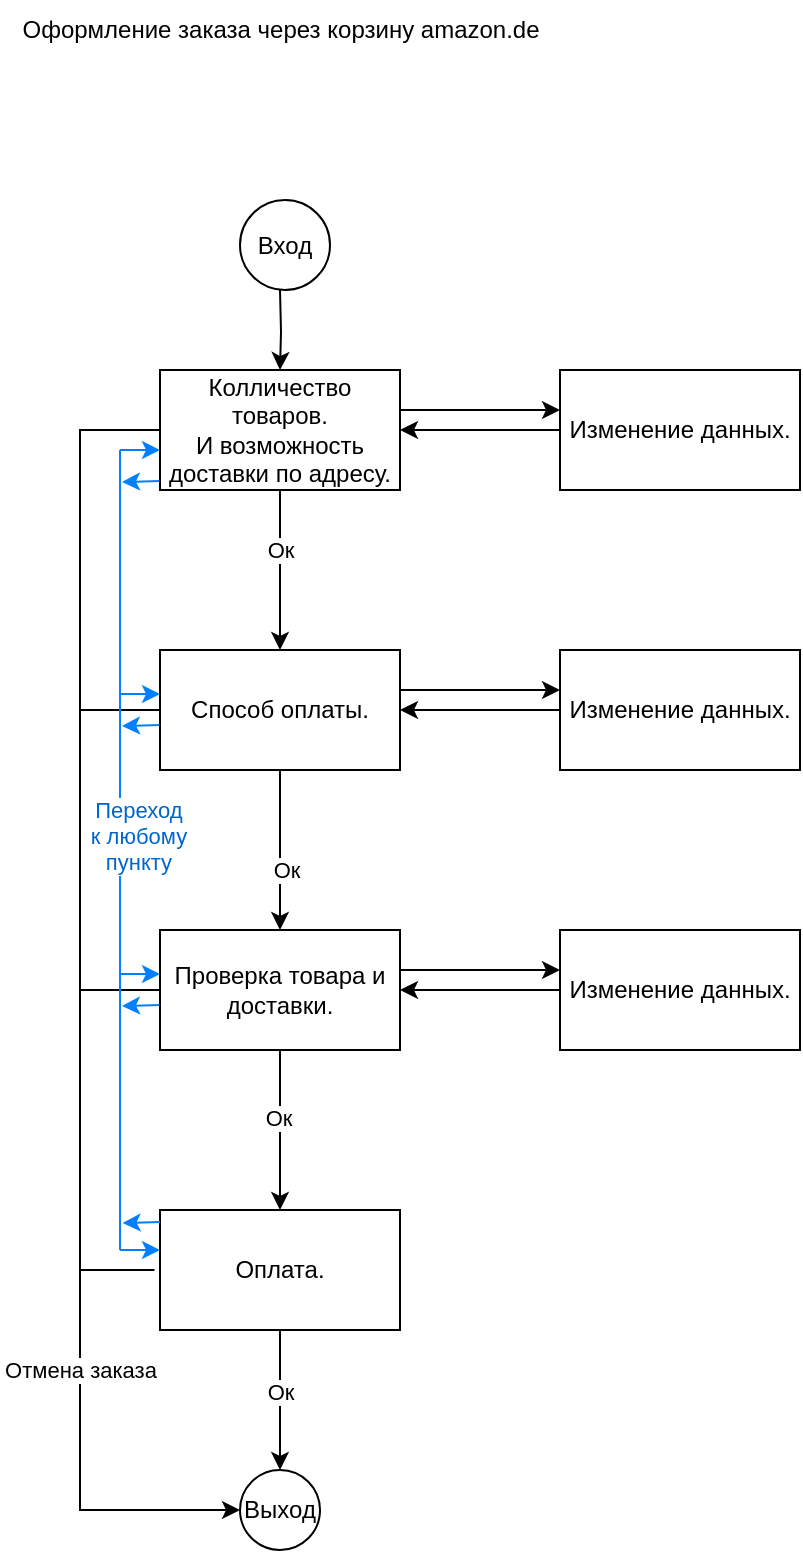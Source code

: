 <mxfile version="20.8.10" type="google"><diagram name="Seite-1" id="2DoYtKeow-eO3YGep6I1"><mxGraphModel dx="1194" dy="734" grid="1" gridSize="10" guides="1" tooltips="1" connect="1" arrows="1" fold="1" page="1" pageScale="1" pageWidth="827" pageHeight="1169" math="0" shadow="0"><root><mxCell id="0"/><mxCell id="1" parent="0"/><mxCell id="u92x2jQ8WawHdj8C5JYZ-5" value="" style="edgeStyle=orthogonalEdgeStyle;rounded=0;orthogonalLoop=1;jettySize=auto;html=1;" parent="1" target="u92x2jQ8WawHdj8C5JYZ-2" edge="1"><mxGeometry relative="1" as="geometry"><mxPoint x="300" y="160" as="sourcePoint"/></mxGeometry></mxCell><mxCell id="u92x2jQ8WawHdj8C5JYZ-4" value="" style="edgeStyle=orthogonalEdgeStyle;rounded=0;orthogonalLoop=1;jettySize=auto;html=1;" parent="1" source="u92x2jQ8WawHdj8C5JYZ-2" target="u92x2jQ8WawHdj8C5JYZ-3" edge="1"><mxGeometry relative="1" as="geometry"/></mxCell><mxCell id="u92x2jQ8WawHdj8C5JYZ-14" value="Ок" style="edgeLabel;html=1;align=center;verticalAlign=middle;resizable=0;points=[];" parent="u92x2jQ8WawHdj8C5JYZ-4" vertex="1" connectable="0"><mxGeometry x="-0.25" relative="1" as="geometry"><mxPoint as="offset"/></mxGeometry></mxCell><mxCell id="u92x2jQ8WawHdj8C5JYZ-19" value="" style="edgeStyle=orthogonalEdgeStyle;rounded=0;orthogonalLoop=1;jettySize=auto;html=1;" parent="1" edge="1"><mxGeometry relative="1" as="geometry"><mxPoint x="360.0" y="220" as="sourcePoint"/><mxPoint x="440" y="220" as="targetPoint"/></mxGeometry></mxCell><mxCell id="u92x2jQ8WawHdj8C5JYZ-2" value="Колличество товаров.&lt;br&gt;И возможность доставки по адресу." style="whiteSpace=wrap;html=1;" parent="1" vertex="1"><mxGeometry x="240" y="200" width="120" height="60" as="geometry"/></mxCell><mxCell id="u92x2jQ8WawHdj8C5JYZ-7" value="" style="edgeStyle=orthogonalEdgeStyle;rounded=0;orthogonalLoop=1;jettySize=auto;html=1;" parent="1" source="u92x2jQ8WawHdj8C5JYZ-3" target="u92x2jQ8WawHdj8C5JYZ-6" edge="1"><mxGeometry relative="1" as="geometry"><Array as="points"><mxPoint x="300" y="440"/><mxPoint x="300" y="440"/></Array></mxGeometry></mxCell><mxCell id="u92x2jQ8WawHdj8C5JYZ-15" value="Ок" style="edgeLabel;html=1;align=center;verticalAlign=middle;resizable=0;points=[];" parent="u92x2jQ8WawHdj8C5JYZ-7" vertex="1" connectable="0"><mxGeometry x="0.25" y="3" relative="1" as="geometry"><mxPoint as="offset"/></mxGeometry></mxCell><mxCell id="u92x2jQ8WawHdj8C5JYZ-3" value="Способ оплаты." style="whiteSpace=wrap;html=1;" parent="1" vertex="1"><mxGeometry x="240" y="340" width="120" height="60" as="geometry"/></mxCell><mxCell id="u92x2jQ8WawHdj8C5JYZ-11" value="" style="edgeStyle=orthogonalEdgeStyle;rounded=0;orthogonalLoop=1;jettySize=auto;html=1;" parent="1" source="u92x2jQ8WawHdj8C5JYZ-6" target="u92x2jQ8WawHdj8C5JYZ-10" edge="1"><mxGeometry relative="1" as="geometry"><Array as="points"><mxPoint x="300" y="580"/><mxPoint x="300" y="580"/></Array></mxGeometry></mxCell><mxCell id="u92x2jQ8WawHdj8C5JYZ-16" value="Ок" style="edgeLabel;html=1;align=center;verticalAlign=middle;resizable=0;points=[];" parent="u92x2jQ8WawHdj8C5JYZ-11" vertex="1" connectable="0"><mxGeometry x="-0.156" y="-1" relative="1" as="geometry"><mxPoint as="offset"/></mxGeometry></mxCell><mxCell id="u92x2jQ8WawHdj8C5JYZ-6" value="Проверка товара и доставки." style="whiteSpace=wrap;html=1;" parent="1" vertex="1"><mxGeometry x="240" y="480" width="120" height="60" as="geometry"/></mxCell><mxCell id="u92x2jQ8WawHdj8C5JYZ-8" value="Вход" style="ellipse;whiteSpace=wrap;html=1;aspect=fixed;" parent="1" vertex="1"><mxGeometry x="280" y="115" width="45" height="45" as="geometry"/></mxCell><mxCell id="u92x2jQ8WawHdj8C5JYZ-9" value="Оформление заказа через корзину&amp;nbsp;amazon.de" style="text;html=1;align=center;verticalAlign=middle;resizable=0;points=[];autosize=1;strokeColor=none;fillColor=none;" parent="1" vertex="1"><mxGeometry x="160" y="15" width="280" height="30" as="geometry"/></mxCell><mxCell id="u92x2jQ8WawHdj8C5JYZ-13" value="" style="edgeStyle=orthogonalEdgeStyle;rounded=0;orthogonalLoop=1;jettySize=auto;html=1;" parent="1" source="u92x2jQ8WawHdj8C5JYZ-10" target="u92x2jQ8WawHdj8C5JYZ-12" edge="1"><mxGeometry relative="1" as="geometry"/></mxCell><mxCell id="u92x2jQ8WawHdj8C5JYZ-17" value="Ок" style="edgeLabel;html=1;align=center;verticalAlign=middle;resizable=0;points=[];" parent="u92x2jQ8WawHdj8C5JYZ-13" vertex="1" connectable="0"><mxGeometry x="-0.122" relative="1" as="geometry"><mxPoint as="offset"/></mxGeometry></mxCell><mxCell id="u92x2jQ8WawHdj8C5JYZ-10" value="Оплата." style="whiteSpace=wrap;html=1;" parent="1" vertex="1"><mxGeometry x="240" y="620" width="120" height="60" as="geometry"/></mxCell><mxCell id="u92x2jQ8WawHdj8C5JYZ-12" value="Выход" style="ellipse;whiteSpace=wrap;html=1;" parent="1" vertex="1"><mxGeometry x="280" y="750" width="40" height="40" as="geometry"/></mxCell><mxCell id="u92x2jQ8WawHdj8C5JYZ-20" value="" style="edgeStyle=orthogonalEdgeStyle;rounded=0;orthogonalLoop=1;jettySize=auto;html=1;" parent="1" source="u92x2jQ8WawHdj8C5JYZ-18" target="u92x2jQ8WawHdj8C5JYZ-2" edge="1"><mxGeometry relative="1" as="geometry"/></mxCell><mxCell id="u92x2jQ8WawHdj8C5JYZ-18" value="Изменение данных." style="whiteSpace=wrap;html=1;" parent="1" vertex="1"><mxGeometry x="440" y="200" width="120" height="60" as="geometry"/></mxCell><mxCell id="u92x2jQ8WawHdj8C5JYZ-21" value="" style="edgeStyle=orthogonalEdgeStyle;rounded=0;orthogonalLoop=1;jettySize=auto;html=1;" parent="1" edge="1"><mxGeometry relative="1" as="geometry"><mxPoint x="360.0" y="360" as="sourcePoint"/><mxPoint x="440" y="360" as="targetPoint"/></mxGeometry></mxCell><mxCell id="u92x2jQ8WawHdj8C5JYZ-22" value="" style="edgeStyle=orthogonalEdgeStyle;rounded=0;orthogonalLoop=1;jettySize=auto;html=1;" parent="1" source="u92x2jQ8WawHdj8C5JYZ-23" edge="1"><mxGeometry relative="1" as="geometry"><mxPoint x="360" y="370" as="targetPoint"/></mxGeometry></mxCell><mxCell id="u92x2jQ8WawHdj8C5JYZ-23" value="Изменение данных." style="whiteSpace=wrap;html=1;" parent="1" vertex="1"><mxGeometry x="440" y="340" width="120" height="60" as="geometry"/></mxCell><mxCell id="u92x2jQ8WawHdj8C5JYZ-24" value="" style="edgeStyle=orthogonalEdgeStyle;rounded=0;orthogonalLoop=1;jettySize=auto;html=1;" parent="1" edge="1"><mxGeometry relative="1" as="geometry"><mxPoint x="360.0" y="500" as="sourcePoint"/><mxPoint x="440" y="500" as="targetPoint"/></mxGeometry></mxCell><mxCell id="u92x2jQ8WawHdj8C5JYZ-25" value="" style="edgeStyle=orthogonalEdgeStyle;rounded=0;orthogonalLoop=1;jettySize=auto;html=1;" parent="1" source="u92x2jQ8WawHdj8C5JYZ-26" edge="1"><mxGeometry relative="1" as="geometry"><mxPoint x="360" y="510" as="targetPoint"/></mxGeometry></mxCell><mxCell id="u92x2jQ8WawHdj8C5JYZ-26" value="Изменение данных." style="whiteSpace=wrap;html=1;" parent="1" vertex="1"><mxGeometry x="440" y="480" width="120" height="60" as="geometry"/></mxCell><mxCell id="u92x2jQ8WawHdj8C5JYZ-30" value="" style="endArrow=classic;html=1;rounded=0;entryX=0;entryY=0.5;entryDx=0;entryDy=0;exitX=-0.023;exitY=0.5;exitDx=0;exitDy=0;exitPerimeter=0;" parent="1" source="u92x2jQ8WawHdj8C5JYZ-10" target="u92x2jQ8WawHdj8C5JYZ-12" edge="1"><mxGeometry width="50" height="50" relative="1" as="geometry"><mxPoint x="160" y="700" as="sourcePoint"/><mxPoint x="210" y="650" as="targetPoint"/><Array as="points"><mxPoint x="200" y="650"/><mxPoint x="200" y="770"/></Array></mxGeometry></mxCell><mxCell id="u92x2jQ8WawHdj8C5JYZ-34" value="Отмена заказа" style="edgeLabel;html=1;align=center;verticalAlign=middle;resizable=0;points=[];" parent="u92x2jQ8WawHdj8C5JYZ-30" vertex="1" connectable="0"><mxGeometry x="-0.271" relative="1" as="geometry"><mxPoint as="offset"/></mxGeometry></mxCell><mxCell id="u92x2jQ8WawHdj8C5JYZ-31" value="" style="endArrow=none;html=1;rounded=0;" parent="1" edge="1"><mxGeometry width="50" height="50" relative="1" as="geometry"><mxPoint x="200" y="650" as="sourcePoint"/><mxPoint x="240" y="510" as="targetPoint"/><Array as="points"><mxPoint x="200" y="510"/></Array></mxGeometry></mxCell><mxCell id="u92x2jQ8WawHdj8C5JYZ-32" value="" style="endArrow=none;html=1;rounded=0;" parent="1" edge="1"><mxGeometry width="50" height="50" relative="1" as="geometry"><mxPoint x="200" y="510" as="sourcePoint"/><mxPoint x="240" y="370" as="targetPoint"/><Array as="points"><mxPoint x="200" y="370"/></Array></mxGeometry></mxCell><mxCell id="u92x2jQ8WawHdj8C5JYZ-33" value="" style="endArrow=none;html=1;rounded=0;" parent="1" edge="1"><mxGeometry width="50" height="50" relative="1" as="geometry"><mxPoint x="200" y="370" as="sourcePoint"/><mxPoint x="240" y="230" as="targetPoint"/><Array as="points"><mxPoint x="200" y="230"/></Array></mxGeometry></mxCell><mxCell id="u92x2jQ8WawHdj8C5JYZ-35" value="" style="endArrow=none;html=1;rounded=0;strokeColor=#007FFF;" parent="1" edge="1"><mxGeometry width="50" height="50" relative="1" as="geometry"><mxPoint x="220" y="640" as="sourcePoint"/><mxPoint x="220" y="240" as="targetPoint"/></mxGeometry></mxCell><mxCell id="R0w8nVoFs9SR97QTjqwp-9" value="&lt;span style=&quot;background-color: rgb(255, 255, 255);&quot;&gt;&lt;font color=&quot;#0066cc&quot;&gt;Переход&lt;br&gt;к любому&lt;br&gt;пункту&lt;/font&gt;&lt;/span&gt;" style="edgeLabel;html=1;align=center;verticalAlign=middle;resizable=0;points=[];" vertex="1" connectable="0" parent="u92x2jQ8WawHdj8C5JYZ-35"><mxGeometry x="0.034" relative="1" as="geometry"><mxPoint x="9" as="offset"/></mxGeometry></mxCell><mxCell id="R0w8nVoFs9SR97QTjqwp-1" value="" style="endArrow=classic;html=1;rounded=0;strokeColor=#007FFF;" edge="1" parent="1"><mxGeometry width="50" height="50" relative="1" as="geometry"><mxPoint x="220" y="240" as="sourcePoint"/><mxPoint x="240" y="240" as="targetPoint"/></mxGeometry></mxCell><mxCell id="R0w8nVoFs9SR97QTjqwp-2" value="" style="endArrow=classic;html=1;rounded=0;strokeColor=#007FFF;exitX=-0.011;exitY=0.992;exitDx=0;exitDy=0;exitPerimeter=0;" edge="1" parent="1"><mxGeometry width="50" height="50" relative="1" as="geometry"><mxPoint x="239.68" y="255.52" as="sourcePoint"/><mxPoint x="221" y="256" as="targetPoint"/></mxGeometry></mxCell><mxCell id="R0w8nVoFs9SR97QTjqwp-3" value="" style="endArrow=classic;html=1;rounded=0;strokeColor=#007FFF;" edge="1" parent="1"><mxGeometry width="50" height="50" relative="1" as="geometry"><mxPoint x="220.0" y="362" as="sourcePoint"/><mxPoint x="240" y="362" as="targetPoint"/></mxGeometry></mxCell><mxCell id="R0w8nVoFs9SR97QTjqwp-4" value="" style="endArrow=classic;html=1;rounded=0;strokeColor=#007FFF;exitX=-0.011;exitY=0.992;exitDx=0;exitDy=0;exitPerimeter=0;" edge="1" parent="1"><mxGeometry width="50" height="50" relative="1" as="geometry"><mxPoint x="239.68" y="377.52" as="sourcePoint"/><mxPoint x="221.0" y="378" as="targetPoint"/></mxGeometry></mxCell><mxCell id="R0w8nVoFs9SR97QTjqwp-5" value="" style="endArrow=classic;html=1;rounded=0;strokeColor=#007FFF;" edge="1" parent="1"><mxGeometry width="50" height="50" relative="1" as="geometry"><mxPoint x="220.0" y="502" as="sourcePoint"/><mxPoint x="240" y="502" as="targetPoint"/></mxGeometry></mxCell><mxCell id="R0w8nVoFs9SR97QTjqwp-6" value="" style="endArrow=classic;html=1;rounded=0;strokeColor=#007FFF;exitX=-0.011;exitY=0.992;exitDx=0;exitDy=0;exitPerimeter=0;" edge="1" parent="1"><mxGeometry width="50" height="50" relative="1" as="geometry"><mxPoint x="239.68" y="517.52" as="sourcePoint"/><mxPoint x="221.0" y="518" as="targetPoint"/></mxGeometry></mxCell><mxCell id="R0w8nVoFs9SR97QTjqwp-7" value="" style="endArrow=classic;html=1;rounded=0;strokeColor=#007FFF;" edge="1" parent="1"><mxGeometry width="50" height="50" relative="1" as="geometry"><mxPoint x="220.0" y="640" as="sourcePoint"/><mxPoint x="240" y="640" as="targetPoint"/></mxGeometry></mxCell><mxCell id="R0w8nVoFs9SR97QTjqwp-8" value="" style="endArrow=classic;html=1;rounded=0;strokeColor=#007FFF;exitX=-0.011;exitY=0.992;exitDx=0;exitDy=0;exitPerimeter=0;" edge="1" parent="1"><mxGeometry width="50" height="50" relative="1" as="geometry"><mxPoint x="240.0" y="626" as="sourcePoint"/><mxPoint x="221.32" y="626.48" as="targetPoint"/></mxGeometry></mxCell></root></mxGraphModel></diagram></mxfile>